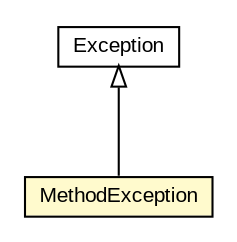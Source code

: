 #!/usr/local/bin/dot
#
# Class diagram 
# Generated by UMLGraph version 5.3 (http://www.umlgraph.org/)
#

digraph G {
	edge [fontname="arial",fontsize=10,labelfontname="arial",labelfontsize=10];
	node [fontname="arial",fontsize=10,shape=plaintext];
	nodesep=0.25;
	ranksep=0.5;
	// context.arch.MethodException
	c67999 [label=<<table title="context.arch.MethodException" border="0" cellborder="1" cellspacing="0" cellpadding="2" port="p" bgcolor="lemonChiffon" href="./MethodException.html">
		<tr><td><table border="0" cellspacing="0" cellpadding="1">
<tr><td align="center" balign="center"> MethodException </td></tr>
		</table></td></tr>
		</table>>, fontname="arial", fontcolor="black", fontsize=10.0];
	//context.arch.MethodException extends java.lang.Exception
	c68255:p -> c67999:p [dir=back,arrowtail=empty];
	// java.lang.Exception
	c68255 [label=<<table title="java.lang.Exception" border="0" cellborder="1" cellspacing="0" cellpadding="2" port="p" href="http://java.sun.com/j2se/1.4.2/docs/api/java/lang/Exception.html">
		<tr><td><table border="0" cellspacing="0" cellpadding="1">
<tr><td align="center" balign="center"> Exception </td></tr>
		</table></td></tr>
		</table>>, fontname="arial", fontcolor="black", fontsize=10.0];
}

